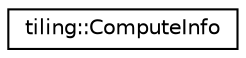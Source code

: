 digraph "Graphical Class Hierarchy"
{
 // LATEX_PDF_SIZE
  edge [fontname="Helvetica",fontsize="10",labelfontname="Helvetica",labelfontsize="10"];
  node [fontname="Helvetica",fontsize="10",shape=record];
  rankdir="LR";
  Node0 [label="tiling::ComputeInfo",height=0.2,width=0.4,color="black", fillcolor="white", style="filled",URL="$structtiling_1_1ComputeInfo.html",tooltip=" "];
}
